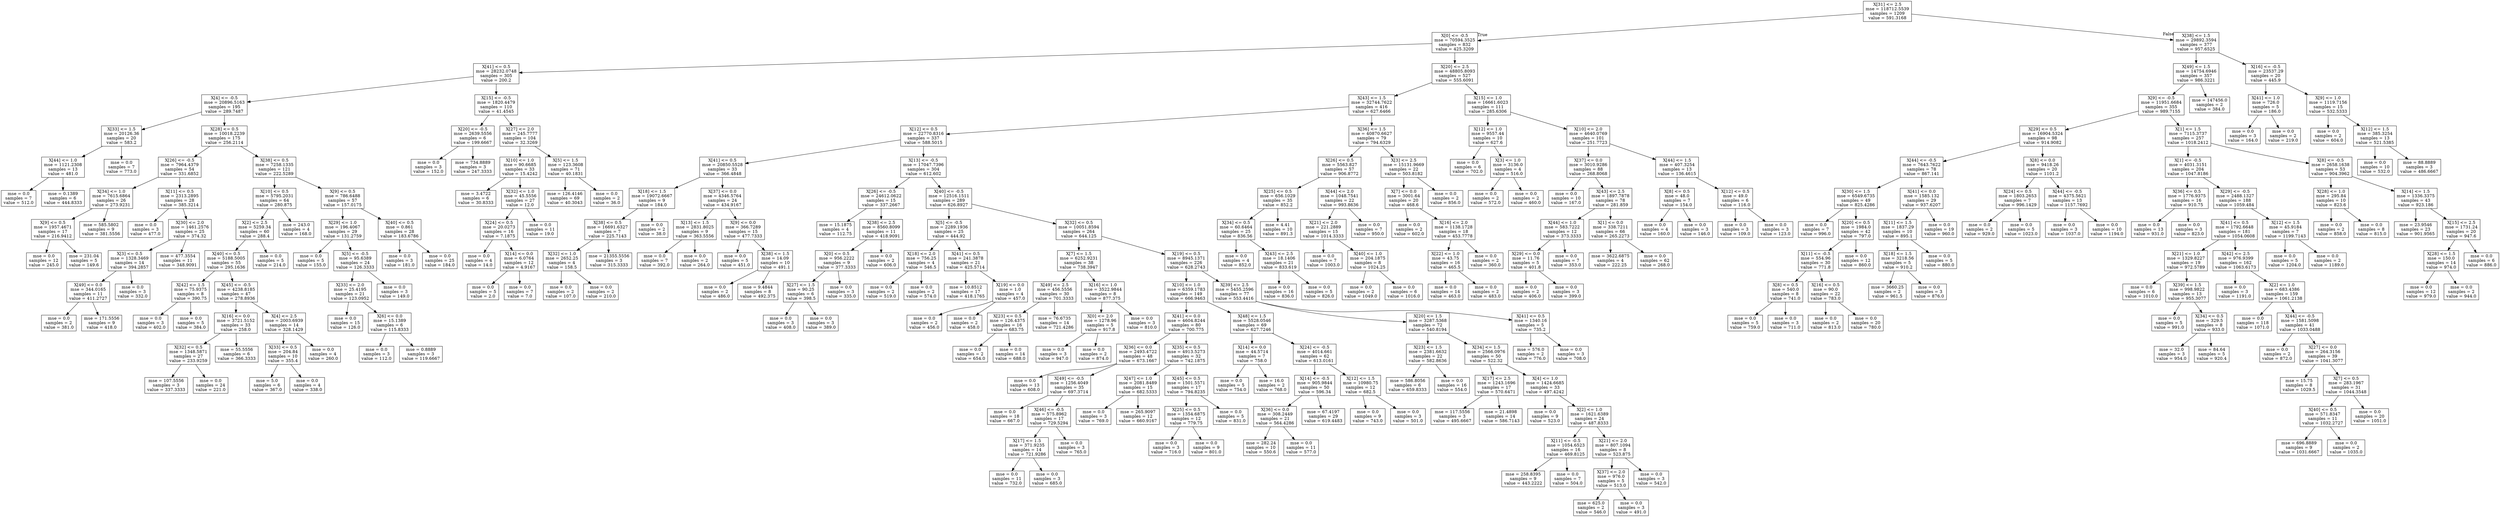 digraph Tree {
node [shape=box] ;
0 [label="X[31] <= 2.5\nmse = 118712.5539\nsamples = 1209\nvalue = 591.3168"] ;
1 [label="X[0] <= -0.5\nmse = 70594.3525\nsamples = 832\nvalue = 425.3209"] ;
0 -> 1 [labeldistance=2.5, labelangle=45, headlabel="True"] ;
2 [label="X[41] <= 0.5\nmse = 28232.0748\nsamples = 305\nvalue = 200.2"] ;
1 -> 2 ;
3 [label="X[4] <= -0.5\nmse = 20896.5163\nsamples = 195\nvalue = 289.7487"] ;
2 -> 3 ;
4 [label="X[33] <= 1.5\nmse = 20126.36\nsamples = 20\nvalue = 583.2"] ;
3 -> 4 ;
5 [label="X[44] <= 1.0\nmse = 1121.2308\nsamples = 13\nvalue = 481.0"] ;
4 -> 5 ;
6 [label="mse = 0.0\nsamples = 7\nvalue = 512.0"] ;
5 -> 6 ;
7 [label="mse = 0.1389\nsamples = 6\nvalue = 444.8333"] ;
5 -> 7 ;
8 [label="mse = 0.0\nsamples = 7\nvalue = 773.0"] ;
4 -> 8 ;
9 [label="X[28] <= 0.5\nmse = 10018.2239\nsamples = 175\nvalue = 256.2114"] ;
3 -> 9 ;
10 [label="X[26] <= -0.5\nmse = 7964.4379\nsamples = 54\nvalue = 331.6852"] ;
9 -> 10 ;
11 [label="X[34] <= 1.0\nmse = 7615.6864\nsamples = 26\nvalue = 273.9231"] ;
10 -> 11 ;
12 [label="X[9] <= 0.5\nmse = 1957.4671\nsamples = 17\nvalue = 216.9412"] ;
11 -> 12 ;
13 [label="mse = 0.0\nsamples = 12\nvalue = 245.0"] ;
12 -> 13 ;
14 [label="mse = 231.04\nsamples = 5\nvalue = 149.6"] ;
12 -> 14 ;
15 [label="mse = 585.5802\nsamples = 9\nvalue = 381.5556"] ;
11 -> 15 ;
16 [label="X[11] <= 0.5\nmse = 2313.2895\nsamples = 28\nvalue = 385.3214"] ;
10 -> 16 ;
17 [label="mse = 0.0\nsamples = 3\nvalue = 477.0"] ;
16 -> 17 ;
18 [label="X[30] <= 2.0\nmse = 1461.2576\nsamples = 25\nvalue = 374.32"] ;
16 -> 18 ;
19 [label="X[3] <= 0.5\nmse = 1328.3469\nsamples = 14\nvalue = 394.2857"] ;
18 -> 19 ;
20 [label="X[49] <= 0.0\nmse = 344.0165\nsamples = 11\nvalue = 411.2727"] ;
19 -> 20 ;
21 [label="mse = 0.0\nsamples = 2\nvalue = 381.0"] ;
20 -> 21 ;
22 [label="mse = 171.5556\nsamples = 9\nvalue = 418.0"] ;
20 -> 22 ;
23 [label="mse = 0.0\nsamples = 3\nvalue = 332.0"] ;
19 -> 23 ;
24 [label="mse = 477.3554\nsamples = 11\nvalue = 348.9091"] ;
18 -> 24 ;
25 [label="X[38] <= 0.5\nmse = 7258.1335\nsamples = 121\nvalue = 222.5289"] ;
9 -> 25 ;
26 [label="X[10] <= 0.5\nmse = 5795.2031\nsamples = 64\nvalue = 280.875"] ;
25 -> 26 ;
27 [label="X[2] <= 2.5\nmse = 5259.34\nsamples = 60\nvalue = 288.4"] ;
26 -> 27 ;
28 [label="X[40] <= 0.5\nmse = 5188.5005\nsamples = 55\nvalue = 295.1636"] ;
27 -> 28 ;
29 [label="X[42] <= 1.5\nmse = 75.9375\nsamples = 8\nvalue = 390.75"] ;
28 -> 29 ;
30 [label="mse = 0.0\nsamples = 3\nvalue = 402.0"] ;
29 -> 30 ;
31 [label="mse = 0.0\nsamples = 5\nvalue = 384.0"] ;
29 -> 31 ;
32 [label="X[45] <= -0.5\nmse = 4238.8185\nsamples = 47\nvalue = 278.8936"] ;
28 -> 32 ;
33 [label="X[16] <= 0.0\nmse = 3721.5152\nsamples = 33\nvalue = 258.0"] ;
32 -> 33 ;
34 [label="X[32] <= 0.5\nmse = 1348.5871\nsamples = 27\nvalue = 233.9259"] ;
33 -> 34 ;
35 [label="mse = 107.5556\nsamples = 3\nvalue = 337.3333"] ;
34 -> 35 ;
36 [label="mse = 0.0\nsamples = 24\nvalue = 221.0"] ;
34 -> 36 ;
37 [label="mse = 55.5556\nsamples = 6\nvalue = 366.3333"] ;
33 -> 37 ;
38 [label="X[4] <= 2.5\nmse = 2003.6939\nsamples = 14\nvalue = 328.1429"] ;
32 -> 38 ;
39 [label="X[33] <= 0.5\nmse = 204.84\nsamples = 10\nvalue = 355.4"] ;
38 -> 39 ;
40 [label="mse = 5.0\nsamples = 6\nvalue = 367.0"] ;
39 -> 40 ;
41 [label="mse = 0.0\nsamples = 4\nvalue = 338.0"] ;
39 -> 41 ;
42 [label="mse = 0.0\nsamples = 4\nvalue = 260.0"] ;
38 -> 42 ;
43 [label="mse = 0.0\nsamples = 5\nvalue = 214.0"] ;
27 -> 43 ;
44 [label="mse = 243.0\nsamples = 4\nvalue = 168.0"] ;
26 -> 44 ;
45 [label="X[9] <= 0.5\nmse = 786.6488\nsamples = 57\nvalue = 157.0175"] ;
25 -> 45 ;
46 [label="X[29] <= 1.0\nmse = 196.4067\nsamples = 29\nvalue = 131.2759"] ;
45 -> 46 ;
47 [label="mse = 0.0\nsamples = 5\nvalue = 155.0"] ;
46 -> 47 ;
48 [label="X[5] <= -0.5\nmse = 95.6389\nsamples = 24\nvalue = 126.3333"] ;
46 -> 48 ;
49 [label="X[33] <= 2.0\nmse = 25.4195\nsamples = 21\nvalue = 123.0952"] ;
48 -> 49 ;
50 [label="mse = 0.0\nsamples = 15\nvalue = 126.0"] ;
49 -> 50 ;
51 [label="X[6] <= 0.0\nmse = 15.1389\nsamples = 6\nvalue = 115.8333"] ;
49 -> 51 ;
52 [label="mse = 0.0\nsamples = 3\nvalue = 112.0"] ;
51 -> 52 ;
53 [label="mse = 0.8889\nsamples = 3\nvalue = 119.6667"] ;
51 -> 53 ;
54 [label="mse = 0.0\nsamples = 3\nvalue = 149.0"] ;
48 -> 54 ;
55 [label="X[40] <= 0.5\nmse = 0.861\nsamples = 28\nvalue = 183.6786"] ;
45 -> 55 ;
56 [label="mse = 0.0\nsamples = 3\nvalue = 181.0"] ;
55 -> 56 ;
57 [label="mse = 0.0\nsamples = 25\nvalue = 184.0"] ;
55 -> 57 ;
58 [label="X[15] <= -0.5\nmse = 1820.4479\nsamples = 110\nvalue = 41.4545"] ;
2 -> 58 ;
59 [label="X[20] <= -0.5\nmse = 2639.5556\nsamples = 6\nvalue = 199.6667"] ;
58 -> 59 ;
60 [label="mse = 0.0\nsamples = 3\nvalue = 152.0"] ;
59 -> 60 ;
61 [label="mse = 734.8889\nsamples = 3\nvalue = 247.3333"] ;
59 -> 61 ;
62 [label="X[27] <= 2.0\nmse = 245.7777\nsamples = 104\nvalue = 32.3269"] ;
58 -> 62 ;
63 [label="X[10] <= 1.0\nmse = 90.6685\nsamples = 33\nvalue = 15.4242"] ;
62 -> 63 ;
64 [label="mse = 3.4722\nsamples = 6\nvalue = 30.8333"] ;
63 -> 64 ;
65 [label="X[32] <= 1.0\nmse = 45.5556\nsamples = 27\nvalue = 12.0"] ;
63 -> 65 ;
66 [label="X[24] <= 0.5\nmse = 20.0273\nsamples = 16\nvalue = 7.1875"] ;
65 -> 66 ;
67 [label="mse = 0.0\nsamples = 4\nvalue = 14.0"] ;
66 -> 67 ;
68 [label="X[14] <= 0.0\nmse = 6.0764\nsamples = 12\nvalue = 4.9167"] ;
66 -> 68 ;
69 [label="mse = 0.0\nsamples = 5\nvalue = 2.0"] ;
68 -> 69 ;
70 [label="mse = 0.0\nsamples = 7\nvalue = 7.0"] ;
68 -> 70 ;
71 [label="mse = 0.0\nsamples = 11\nvalue = 19.0"] ;
65 -> 71 ;
72 [label="X[5] <= 1.5\nmse = 123.3608\nsamples = 71\nvalue = 40.1831"] ;
62 -> 72 ;
73 [label="mse = 126.4146\nsamples = 69\nvalue = 40.3043"] ;
72 -> 73 ;
74 [label="mse = 0.0\nsamples = 2\nvalue = 36.0"] ;
72 -> 74 ;
75 [label="X[20] <= 2.5\nmse = 48805.8093\nsamples = 527\nvalue = 555.6091"] ;
1 -> 75 ;
76 [label="X[43] <= 1.5\nmse = 32744.7622\nsamples = 416\nvalue = 627.6466"] ;
75 -> 76 ;
77 [label="X[12] <= 0.5\nmse = 22770.8316\nsamples = 337\nvalue = 588.5015"] ;
76 -> 77 ;
78 [label="X[41] <= 0.5\nmse = 20850.5528\nsamples = 33\nvalue = 366.4848"] ;
77 -> 78 ;
79 [label="X[18] <= 1.5\nmse = 19072.6667\nsamples = 9\nvalue = 184.0"] ;
78 -> 79 ;
80 [label="X[38] <= 0.5\nmse = 16691.6327\nsamples = 7\nvalue = 225.7143"] ;
79 -> 80 ;
81 [label="X[32] <= 1.0\nmse = 2652.25\nsamples = 4\nvalue = 158.5"] ;
80 -> 81 ;
82 [label="mse = 0.0\nsamples = 2\nvalue = 107.0"] ;
81 -> 82 ;
83 [label="mse = 0.0\nsamples = 2\nvalue = 210.0"] ;
81 -> 83 ;
84 [label="mse = 21355.5556\nsamples = 3\nvalue = 315.3333"] ;
80 -> 84 ;
85 [label="mse = 0.0\nsamples = 2\nvalue = 38.0"] ;
79 -> 85 ;
86 [label="X[37] <= 0.0\nmse = 4346.5764\nsamples = 24\nvalue = 434.9167"] ;
78 -> 86 ;
87 [label="X[13] <= 1.5\nmse = 2831.8025\nsamples = 9\nvalue = 363.5556"] ;
86 -> 87 ;
88 [label="mse = 0.0\nsamples = 7\nvalue = 392.0"] ;
87 -> 88 ;
89 [label="mse = 0.0\nsamples = 2\nvalue = 264.0"] ;
87 -> 89 ;
90 [label="X[9] <= 0.0\nmse = 366.7289\nsamples = 15\nvalue = 477.7333"] ;
86 -> 90 ;
91 [label="mse = 0.0\nsamples = 5\nvalue = 451.0"] ;
90 -> 91 ;
92 [label="X[38] <= 1.5\nmse = 14.09\nsamples = 10\nvalue = 491.1"] ;
90 -> 92 ;
93 [label="mse = 0.0\nsamples = 2\nvalue = 486.0"] ;
92 -> 93 ;
94 [label="mse = 9.4844\nsamples = 8\nvalue = 492.375"] ;
92 -> 94 ;
95 [label="X[13] <= -0.5\nmse = 17047.7396\nsamples = 304\nvalue = 612.602"] ;
77 -> 95 ;
96 [label="X[26] <= -0.5\nmse = 24612.0622\nsamples = 15\nvalue = 337.2667"] ;
95 -> 96 ;
97 [label="mse = 15.1875\nsamples = 4\nvalue = 112.75"] ;
96 -> 97 ;
98 [label="X[38] <= 2.5\nmse = 8560.8099\nsamples = 11\nvalue = 418.9091"] ;
96 -> 98 ;
99 [label="X[0] <= 0.5\nmse = 956.2222\nsamples = 9\nvalue = 377.3333"] ;
98 -> 99 ;
100 [label="X[27] <= 1.5\nmse = 90.25\nsamples = 6\nvalue = 398.5"] ;
99 -> 100 ;
101 [label="mse = 0.0\nsamples = 3\nvalue = 408.0"] ;
100 -> 101 ;
102 [label="mse = 0.0\nsamples = 3\nvalue = 389.0"] ;
100 -> 102 ;
103 [label="mse = 0.0\nsamples = 3\nvalue = 335.0"] ;
99 -> 103 ;
104 [label="mse = 0.0\nsamples = 2\nvalue = 606.0"] ;
98 -> 104 ;
105 [label="X[40] <= -0.5\nmse = 12516.1511\nsamples = 289\nvalue = 626.8927"] ;
95 -> 105 ;
106 [label="X[5] <= -0.5\nmse = 2289.1936\nsamples = 25\nvalue = 444.92"] ;
105 -> 106 ;
107 [label="X[18] <= 2.0\nmse = 756.25\nsamples = 4\nvalue = 546.5"] ;
106 -> 107 ;
108 [label="mse = 0.0\nsamples = 2\nvalue = 519.0"] ;
107 -> 108 ;
109 [label="mse = 0.0\nsamples = 2\nvalue = 574.0"] ;
107 -> 109 ;
110 [label="X[41] <= 0.5\nmse = 241.3878\nsamples = 21\nvalue = 425.5714"] ;
106 -> 110 ;
111 [label="mse = 10.8512\nsamples = 17\nvalue = 418.1765"] ;
110 -> 111 ;
112 [label="X[19] <= 0.0\nmse = 1.0\nsamples = 4\nvalue = 457.0"] ;
110 -> 112 ;
113 [label="mse = 0.0\nsamples = 2\nvalue = 456.0"] ;
112 -> 113 ;
114 [label="mse = 0.0\nsamples = 2\nvalue = 458.0"] ;
112 -> 114 ;
115 [label="X[32] <= 0.5\nmse = 10051.8594\nsamples = 264\nvalue = 644.125"] ;
105 -> 115 ;
116 [label="X[7] <= 1.5\nmse = 6252.9231\nsamples = 38\nvalue = 738.3947"] ;
115 -> 116 ;
117 [label="X[49] <= 2.5\nmse = 456.5556\nsamples = 30\nvalue = 701.3333"] ;
116 -> 117 ;
118 [label="X[23] <= 0.5\nmse = 126.4375\nsamples = 16\nvalue = 683.75"] ;
117 -> 118 ;
119 [label="mse = 0.0\nsamples = 2\nvalue = 654.0"] ;
118 -> 119 ;
120 [label="mse = 0.0\nsamples = 14\nvalue = 688.0"] ;
118 -> 120 ;
121 [label="mse = 76.6735\nsamples = 14\nvalue = 721.4286"] ;
117 -> 121 ;
122 [label="X[16] <= 1.0\nmse = 3522.9844\nsamples = 8\nvalue = 877.375"] ;
116 -> 122 ;
123 [label="X[0] <= 2.0\nmse = 1278.96\nsamples = 5\nvalue = 917.8"] ;
122 -> 123 ;
124 [label="mse = 0.0\nsamples = 3\nvalue = 947.0"] ;
123 -> 124 ;
125 [label="mse = 0.0\nsamples = 2\nvalue = 874.0"] ;
123 -> 125 ;
126 [label="mse = 0.0\nsamples = 3\nvalue = 810.0"] ;
122 -> 126 ;
127 [label="X[19] <= 0.5\nmse = 8945.1371\nsamples = 226\nvalue = 628.2743"] ;
115 -> 127 ;
128 [label="X[10] <= 1.0\nmse = 6359.1783\nsamples = 149\nvalue = 666.9463"] ;
127 -> 128 ;
129 [label="X[41] <= 0.0\nmse = 4604.8244\nsamples = 80\nvalue = 700.775"] ;
128 -> 129 ;
130 [label="X[36] <= 0.0\nmse = 2493.4722\nsamples = 48\nvalue = 673.1667"] ;
129 -> 130 ;
131 [label="mse = 0.0\nsamples = 13\nvalue = 608.0"] ;
130 -> 131 ;
132 [label="X[49] <= -0.5\nmse = 1256.4049\nsamples = 35\nvalue = 697.3714"] ;
130 -> 132 ;
133 [label="mse = 0.0\nsamples = 18\nvalue = 667.0"] ;
132 -> 133 ;
134 [label="X[46] <= -0.5\nmse = 575.8962\nsamples = 17\nvalue = 729.5294"] ;
132 -> 134 ;
135 [label="X[17] <= 1.5\nmse = 371.9235\nsamples = 14\nvalue = 721.9286"] ;
134 -> 135 ;
136 [label="mse = 0.0\nsamples = 11\nvalue = 732.0"] ;
135 -> 136 ;
137 [label="mse = 0.0\nsamples = 3\nvalue = 685.0"] ;
135 -> 137 ;
138 [label="mse = 0.0\nsamples = 3\nvalue = 765.0"] ;
134 -> 138 ;
139 [label="X[35] <= 0.5\nmse = 4913.5273\nsamples = 32\nvalue = 742.1875"] ;
129 -> 139 ;
140 [label="X[47] <= 1.0\nmse = 2081.8489\nsamples = 15\nvalue = 682.5333"] ;
139 -> 140 ;
141 [label="mse = 0.0\nsamples = 3\nvalue = 769.0"] ;
140 -> 141 ;
142 [label="mse = 265.9097\nsamples = 12\nvalue = 660.9167"] ;
140 -> 142 ;
143 [label="X[45] <= 0.5\nmse = 1501.5571\nsamples = 17\nvalue = 794.8235"] ;
139 -> 143 ;
144 [label="X[25] <= 0.5\nmse = 1354.6875\nsamples = 12\nvalue = 779.75"] ;
143 -> 144 ;
145 [label="mse = 0.0\nsamples = 3\nvalue = 716.0"] ;
144 -> 145 ;
146 [label="mse = 0.0\nsamples = 9\nvalue = 801.0"] ;
144 -> 146 ;
147 [label="mse = 0.0\nsamples = 5\nvalue = 831.0"] ;
143 -> 147 ;
148 [label="X[48] <= 1.5\nmse = 5528.0546\nsamples = 69\nvalue = 627.7246"] ;
128 -> 148 ;
149 [label="X[14] <= 0.0\nmse = 44.5714\nsamples = 7\nvalue = 758.0"] ;
148 -> 149 ;
150 [label="mse = 0.0\nsamples = 5\nvalue = 754.0"] ;
149 -> 150 ;
151 [label="mse = 16.0\nsamples = 2\nvalue = 768.0"] ;
149 -> 151 ;
152 [label="X[24] <= -0.5\nmse = 4014.661\nsamples = 62\nvalue = 613.0161"] ;
148 -> 152 ;
153 [label="X[14] <= -0.5\nmse = 905.9844\nsamples = 50\nvalue = 596.34"] ;
152 -> 153 ;
154 [label="X[36] <= 0.0\nmse = 308.2449\nsamples = 21\nvalue = 564.4286"] ;
153 -> 154 ;
155 [label="mse = 282.24\nsamples = 10\nvalue = 550.6"] ;
154 -> 155 ;
156 [label="mse = 0.0\nsamples = 11\nvalue = 577.0"] ;
154 -> 156 ;
157 [label="mse = 67.4197\nsamples = 29\nvalue = 619.4483"] ;
153 -> 157 ;
158 [label="X[12] <= 1.5\nmse = 10980.75\nsamples = 12\nvalue = 682.5"] ;
152 -> 158 ;
159 [label="mse = 0.0\nsamples = 9\nvalue = 743.0"] ;
158 -> 159 ;
160 [label="mse = 0.0\nsamples = 3\nvalue = 501.0"] ;
158 -> 160 ;
161 [label="X[39] <= 2.5\nmse = 5455.2596\nsamples = 77\nvalue = 553.4416"] ;
127 -> 161 ;
162 [label="X[20] <= 1.5\nmse = 3287.5368\nsamples = 72\nvalue = 540.8194"] ;
161 -> 162 ;
163 [label="X[23] <= 1.5\nmse = 2381.6632\nsamples = 22\nvalue = 582.8636"] ;
162 -> 163 ;
164 [label="mse = 586.8056\nsamples = 6\nvalue = 659.8333"] ;
163 -> 164 ;
165 [label="mse = 0.0\nsamples = 16\nvalue = 554.0"] ;
163 -> 165 ;
166 [label="X[34] <= 1.5\nmse = 2566.0976\nsamples = 50\nvalue = 522.32"] ;
162 -> 166 ;
167 [label="X[17] <= 2.5\nmse = 1243.1696\nsamples = 17\nvalue = 570.6471"] ;
166 -> 167 ;
168 [label="mse = 117.5556\nsamples = 3\nvalue = 495.6667"] ;
167 -> 168 ;
169 [label="mse = 21.4898\nsamples = 14\nvalue = 586.7143"] ;
167 -> 169 ;
170 [label="X[4] <= 1.0\nmse = 1424.6685\nsamples = 33\nvalue = 497.4242"] ;
166 -> 170 ;
171 [label="mse = 0.0\nsamples = 9\nvalue = 523.0"] ;
170 -> 171 ;
172 [label="X[2] <= 1.0\nmse = 1621.6389\nsamples = 24\nvalue = 487.8333"] ;
170 -> 172 ;
173 [label="X[11] <= -0.5\nmse = 1054.6523\nsamples = 16\nvalue = 469.8125"] ;
172 -> 173 ;
174 [label="mse = 258.8395\nsamples = 9\nvalue = 443.2222"] ;
173 -> 174 ;
175 [label="mse = 0.0\nsamples = 7\nvalue = 504.0"] ;
173 -> 175 ;
176 [label="X[21] <= 2.0\nmse = 807.1094\nsamples = 8\nvalue = 523.875"] ;
172 -> 176 ;
177 [label="X[37] <= 2.0\nmse = 976.0\nsamples = 5\nvalue = 513.0"] ;
176 -> 177 ;
178 [label="mse = 625.0\nsamples = 2\nvalue = 546.0"] ;
177 -> 178 ;
179 [label="mse = 0.0\nsamples = 3\nvalue = 491.0"] ;
177 -> 179 ;
180 [label="mse = 0.0\nsamples = 3\nvalue = 542.0"] ;
176 -> 180 ;
181 [label="X[41] <= 0.5\nmse = 1340.16\nsamples = 5\nvalue = 735.2"] ;
161 -> 181 ;
182 [label="mse = 576.0\nsamples = 2\nvalue = 776.0"] ;
181 -> 182 ;
183 [label="mse = 0.0\nsamples = 3\nvalue = 708.0"] ;
181 -> 183 ;
184 [label="X[36] <= 1.5\nmse = 40870.6627\nsamples = 79\nvalue = 794.6329"] ;
76 -> 184 ;
185 [label="X[26] <= 0.5\nmse = 5563.827\nsamples = 57\nvalue = 906.8772"] ;
184 -> 185 ;
186 [label="X[25] <= 0.5\nmse = 656.1029\nsamples = 35\nvalue = 852.2"] ;
185 -> 186 ;
187 [label="X[34] <= 0.5\nmse = 60.6464\nsamples = 25\nvalue = 836.56"] ;
186 -> 187 ;
188 [label="mse = 0.0\nsamples = 4\nvalue = 852.0"] ;
187 -> 188 ;
189 [label="X[43] <= 2.5\nmse = 18.1406\nsamples = 21\nvalue = 833.619"] ;
187 -> 189 ;
190 [label="mse = 0.0\nsamples = 16\nvalue = 836.0"] ;
189 -> 190 ;
191 [label="mse = 0.0\nsamples = 5\nvalue = 826.0"] ;
189 -> 191 ;
192 [label="mse = 4.41\nsamples = 10\nvalue = 891.3"] ;
186 -> 192 ;
193 [label="X[44] <= 2.0\nmse = 1048.7541\nsamples = 22\nvalue = 993.8636"] ;
185 -> 193 ;
194 [label="X[21] <= 2.0\nmse = 221.2889\nsamples = 15\nvalue = 1014.3333"] ;
193 -> 194 ;
195 [label="mse = 0.0\nsamples = 7\nvalue = 1003.0"] ;
194 -> 195 ;
196 [label="X[40] <= 1.0\nmse = 204.1875\nsamples = 8\nvalue = 1024.25"] ;
194 -> 196 ;
197 [label="mse = 0.0\nsamples = 2\nvalue = 1049.0"] ;
196 -> 197 ;
198 [label="mse = 0.0\nsamples = 6\nvalue = 1016.0"] ;
196 -> 198 ;
199 [label="mse = 0.0\nsamples = 7\nvalue = 950.0"] ;
193 -> 199 ;
200 [label="X[3] <= 2.5\nmse = 15131.9669\nsamples = 22\nvalue = 503.8182"] ;
184 -> 200 ;
201 [label="X[7] <= 0.0\nmse = 3001.64\nsamples = 20\nvalue = 468.6"] ;
200 -> 201 ;
202 [label="mse = 0.0\nsamples = 2\nvalue = 602.0"] ;
201 -> 202 ;
203 [label="X[16] <= 2.0\nmse = 1138.1728\nsamples = 18\nvalue = 453.7778"] ;
201 -> 203 ;
204 [label="X[22] <= 1.0\nmse = 43.75\nsamples = 16\nvalue = 465.5"] ;
203 -> 204 ;
205 [label="mse = 0.0\nsamples = 14\nvalue = 463.0"] ;
204 -> 205 ;
206 [label="mse = 0.0\nsamples = 2\nvalue = 483.0"] ;
204 -> 206 ;
207 [label="mse = 0.0\nsamples = 2\nvalue = 360.0"] ;
203 -> 207 ;
208 [label="mse = 0.0\nsamples = 2\nvalue = 856.0"] ;
200 -> 208 ;
209 [label="X[15] <= 1.0\nmse = 16661.6023\nsamples = 111\nvalue = 285.6306"] ;
75 -> 209 ;
210 [label="X[12] <= 1.0\nmse = 9557.44\nsamples = 10\nvalue = 627.6"] ;
209 -> 210 ;
211 [label="mse = 0.0\nsamples = 6\nvalue = 702.0"] ;
210 -> 211 ;
212 [label="X[3] <= 1.0\nmse = 3136.0\nsamples = 4\nvalue = 516.0"] ;
210 -> 212 ;
213 [label="mse = 0.0\nsamples = 2\nvalue = 572.0"] ;
212 -> 213 ;
214 [label="mse = 0.0\nsamples = 2\nvalue = 460.0"] ;
212 -> 214 ;
215 [label="X[10] <= 2.0\nmse = 4640.0769\nsamples = 101\nvalue = 251.7723"] ;
209 -> 215 ;
216 [label="X[37] <= 0.0\nmse = 3010.9286\nsamples = 88\nvalue = 268.8068"] ;
215 -> 216 ;
217 [label="mse = 0.0\nsamples = 10\nvalue = 167.0"] ;
216 -> 217 ;
218 [label="X[43] <= 2.5\nmse = 1897.7878\nsamples = 78\nvalue = 281.859"] ;
216 -> 218 ;
219 [label="X[44] <= 1.0\nmse = 583.7222\nsamples = 12\nvalue = 373.3333"] ;
218 -> 219 ;
220 [label="X[29] <= 0.0\nmse = 11.76\nsamples = 5\nvalue = 401.8"] ;
219 -> 220 ;
221 [label="mse = 0.0\nsamples = 2\nvalue = 406.0"] ;
220 -> 221 ;
222 [label="mse = 0.0\nsamples = 3\nvalue = 399.0"] ;
220 -> 222 ;
223 [label="mse = 0.0\nsamples = 7\nvalue = 353.0"] ;
219 -> 223 ;
224 [label="X[1] <= 0.0\nmse = 338.7211\nsamples = 66\nvalue = 265.2273"] ;
218 -> 224 ;
225 [label="mse = 3622.6875\nsamples = 4\nvalue = 222.25"] ;
224 -> 225 ;
226 [label="mse = 0.0\nsamples = 62\nvalue = 268.0"] ;
224 -> 226 ;
227 [label="X[44] <= 1.5\nmse = 407.3254\nsamples = 13\nvalue = 136.4615"] ;
215 -> 227 ;
228 [label="X[8] <= 0.5\nmse = 48.0\nsamples = 7\nvalue = 154.0"] ;
227 -> 228 ;
229 [label="mse = 0.0\nsamples = 4\nvalue = 160.0"] ;
228 -> 229 ;
230 [label="mse = 0.0\nsamples = 3\nvalue = 146.0"] ;
228 -> 230 ;
231 [label="X[12] <= 0.5\nmse = 49.0\nsamples = 6\nvalue = 116.0"] ;
227 -> 231 ;
232 [label="mse = 0.0\nsamples = 3\nvalue = 109.0"] ;
231 -> 232 ;
233 [label="mse = 0.0\nsamples = 3\nvalue = 123.0"] ;
231 -> 233 ;
234 [label="X[38] <= 1.5\nmse = 29892.3594\nsamples = 377\nvalue = 957.6525"] ;
0 -> 234 [labeldistance=2.5, labelangle=-45, headlabel="False"] ;
235 [label="X[49] <= 1.5\nmse = 14754.6946\nsamples = 357\nvalue = 986.3221"] ;
234 -> 235 ;
236 [label="X[9] <= -0.5\nmse = 11951.6684\nsamples = 355\nvalue = 989.7155"] ;
235 -> 236 ;
237 [label="X[29] <= 0.5\nmse = 16904.5324\nsamples = 98\nvalue = 914.9082"] ;
236 -> 237 ;
238 [label="X[44] <= -0.5\nmse = 7643.7622\nsamples = 78\nvalue = 867.141"] ;
237 -> 238 ;
239 [label="X[30] <= 1.5\nmse = 6549.6735\nsamples = 49\nvalue = 825.4286"] ;
238 -> 239 ;
240 [label="mse = 0.0\nsamples = 7\nvalue = 996.0"] ;
239 -> 240 ;
241 [label="X[20] <= 0.5\nmse = 1984.0\nsamples = 42\nvalue = 797.0"] ;
239 -> 241 ;
242 [label="X[11] <= -0.5\nmse = 554.96\nsamples = 30\nvalue = 771.8"] ;
241 -> 242 ;
243 [label="X[8] <= 0.5\nmse = 540.0\nsamples = 8\nvalue = 741.0"] ;
242 -> 243 ;
244 [label="mse = 0.0\nsamples = 5\nvalue = 759.0"] ;
243 -> 244 ;
245 [label="mse = 0.0\nsamples = 3\nvalue = 711.0"] ;
243 -> 245 ;
246 [label="X[16] <= 0.5\nmse = 90.0\nsamples = 22\nvalue = 783.0"] ;
242 -> 246 ;
247 [label="mse = 0.0\nsamples = 2\nvalue = 813.0"] ;
246 -> 247 ;
248 [label="mse = 0.0\nsamples = 20\nvalue = 780.0"] ;
246 -> 248 ;
249 [label="mse = 0.0\nsamples = 12\nvalue = 860.0"] ;
241 -> 249 ;
250 [label="X[41] <= 0.0\nmse = 1585.132\nsamples = 29\nvalue = 937.6207"] ;
238 -> 250 ;
251 [label="X[11] <= 1.5\nmse = 1837.29\nsamples = 10\nvalue = 895.1"] ;
250 -> 251 ;
252 [label="X[18] <= 1.5\nmse = 3218.56\nsamples = 5\nvalue = 910.2"] ;
251 -> 252 ;
253 [label="mse = 3660.25\nsamples = 2\nvalue = 961.5"] ;
252 -> 253 ;
254 [label="mse = 0.0\nsamples = 3\nvalue = 876.0"] ;
252 -> 254 ;
255 [label="mse = 0.0\nsamples = 5\nvalue = 880.0"] ;
251 -> 255 ;
256 [label="mse = 0.0\nsamples = 19\nvalue = 960.0"] ;
250 -> 256 ;
257 [label="X[8] <= 0.0\nmse = 9418.26\nsamples = 20\nvalue = 1101.2"] ;
237 -> 257 ;
258 [label="X[24] <= 0.5\nmse = 1803.2653\nsamples = 7\nvalue = 996.1429"] ;
257 -> 258 ;
259 [label="mse = 0.0\nsamples = 2\nvalue = 929.0"] ;
258 -> 259 ;
260 [label="mse = 0.0\nsamples = 5\nvalue = 1023.0"] ;
258 -> 260 ;
261 [label="X[44] <= -0.5\nmse = 4375.5621\nsamples = 13\nvalue = 1157.7692"] ;
257 -> 261 ;
262 [label="mse = 0.0\nsamples = 3\nvalue = 1037.0"] ;
261 -> 262 ;
263 [label="mse = 0.0\nsamples = 10\nvalue = 1194.0"] ;
261 -> 263 ;
264 [label="X[1] <= 1.5\nmse = 7115.3737\nsamples = 257\nvalue = 1018.2412"] ;
236 -> 264 ;
265 [label="X[1] <= -0.5\nmse = 4031.3151\nsamples = 204\nvalue = 1047.8186"] ;
264 -> 265 ;
266 [label="X[36] <= 0.5\nmse = 1776.9375\nsamples = 16\nvalue = 910.75"] ;
265 -> 266 ;
267 [label="mse = 0.0\nsamples = 13\nvalue = 931.0"] ;
266 -> 267 ;
268 [label="mse = 0.0\nsamples = 3\nvalue = 823.0"] ;
266 -> 268 ;
269 [label="X[29] <= -0.5\nmse = 2488.1327\nsamples = 188\nvalue = 1059.484"] ;
265 -> 269 ;
270 [label="X[41] <= 0.5\nmse = 1792.6648\nsamples = 181\nvalue = 1054.0608"] ;
269 -> 270 ;
271 [label="X[21] <= 1.0\nmse = 1329.8227\nsamples = 19\nvalue = 972.5789"] ;
270 -> 271 ;
272 [label="mse = 0.0\nsamples = 6\nvalue = 1010.0"] ;
271 -> 272 ;
273 [label="X[39] <= 1.5\nmse = 998.9822\nsamples = 13\nvalue = 955.3077"] ;
271 -> 273 ;
274 [label="mse = 0.0\nsamples = 5\nvalue = 991.0"] ;
273 -> 274 ;
275 [label="X[34] <= 0.5\nmse = 329.5\nsamples = 8\nvalue = 933.0"] ;
273 -> 275 ;
276 [label="mse = 32.0\nsamples = 3\nvalue = 954.0"] ;
275 -> 276 ;
277 [label="mse = 84.64\nsamples = 5\nvalue = 920.4"] ;
275 -> 277 ;
278 [label="X[42] <= 2.5\nmse = 976.9399\nsamples = 162\nvalue = 1063.6173"] ;
270 -> 278 ;
279 [label="mse = 0.0\nsamples = 3\nvalue = 1191.0"] ;
278 -> 279 ;
280 [label="X[2] <= 1.0\nmse = 683.4386\nsamples = 159\nvalue = 1061.2138"] ;
278 -> 280 ;
281 [label="mse = 0.0\nsamples = 118\nvalue = 1071.0"] ;
280 -> 281 ;
282 [label="X[44] <= -0.5\nmse = 1581.5098\nsamples = 41\nvalue = 1033.0488"] ;
280 -> 282 ;
283 [label="mse = 0.0\nsamples = 2\nvalue = 872.0"] ;
282 -> 283 ;
284 [label="X[27] <= 0.0\nmse = 264.3156\nsamples = 39\nvalue = 1041.3077"] ;
282 -> 284 ;
285 [label="mse = 15.75\nsamples = 8\nvalue = 1029.5"] ;
284 -> 285 ;
286 [label="X[7] <= 0.5\nmse = 283.1967\nsamples = 31\nvalue = 1044.3548"] ;
284 -> 286 ;
287 [label="X[40] <= 0.5\nmse = 571.8347\nsamples = 11\nvalue = 1032.2727"] ;
286 -> 287 ;
288 [label="mse = 696.8889\nsamples = 9\nvalue = 1031.6667"] ;
287 -> 288 ;
289 [label="mse = 0.0\nsamples = 2\nvalue = 1035.0"] ;
287 -> 289 ;
290 [label="mse = 0.0\nsamples = 20\nvalue = 1051.0"] ;
286 -> 290 ;
291 [label="X[12] <= 1.5\nmse = 45.9184\nsamples = 7\nvalue = 1199.7143"] ;
269 -> 291 ;
292 [label="mse = 0.0\nsamples = 5\nvalue = 1204.0"] ;
291 -> 292 ;
293 [label="mse = 0.0\nsamples = 2\nvalue = 1189.0"] ;
291 -> 293 ;
294 [label="X[8] <= -0.5\nmse = 2658.1638\nsamples = 53\nvalue = 904.3962"] ;
264 -> 294 ;
295 [label="X[28] <= 1.0\nmse = 295.84\nsamples = 10\nvalue = 823.6"] ;
294 -> 295 ;
296 [label="mse = 0.0\nsamples = 2\nvalue = 858.0"] ;
295 -> 296 ;
297 [label="mse = 0.0\nsamples = 8\nvalue = 815.0"] ;
295 -> 297 ;
298 [label="X[14] <= 1.5\nmse = 1336.3375\nsamples = 43\nvalue = 923.186"] ;
294 -> 298 ;
299 [label="mse = 23.9546\nsamples = 23\nvalue = 901.9565"] ;
298 -> 299 ;
300 [label="X[15] <= 2.5\nmse = 1731.24\nsamples = 20\nvalue = 947.6"] ;
298 -> 300 ;
301 [label="X[28] <= 1.5\nmse = 150.0\nsamples = 14\nvalue = 974.0"] ;
300 -> 301 ;
302 [label="mse = 0.0\nsamples = 12\nvalue = 979.0"] ;
301 -> 302 ;
303 [label="mse = 0.0\nsamples = 2\nvalue = 944.0"] ;
301 -> 303 ;
304 [label="mse = 0.0\nsamples = 6\nvalue = 886.0"] ;
300 -> 304 ;
305 [label="mse = 147456.0\nsamples = 2\nvalue = 384.0"] ;
235 -> 305 ;
306 [label="X[16] <= -0.5\nmse = 23537.29\nsamples = 20\nvalue = 445.9"] ;
234 -> 306 ;
307 [label="X[41] <= 1.0\nmse = 726.0\nsamples = 5\nvalue = 186.0"] ;
306 -> 307 ;
308 [label="mse = 0.0\nsamples = 3\nvalue = 164.0"] ;
307 -> 308 ;
309 [label="mse = 0.0\nsamples = 2\nvalue = 219.0"] ;
307 -> 309 ;
310 [label="X[9] <= 1.0\nmse = 1119.7156\nsamples = 15\nvalue = 532.5333"] ;
306 -> 310 ;
311 [label="mse = 0.0\nsamples = 2\nvalue = 604.0"] ;
310 -> 311 ;
312 [label="X[12] <= 1.5\nmse = 385.3254\nsamples = 13\nvalue = 521.5385"] ;
310 -> 312 ;
313 [label="mse = 0.0\nsamples = 10\nvalue = 532.0"] ;
312 -> 313 ;
314 [label="mse = 88.8889\nsamples = 3\nvalue = 486.6667"] ;
312 -> 314 ;
}